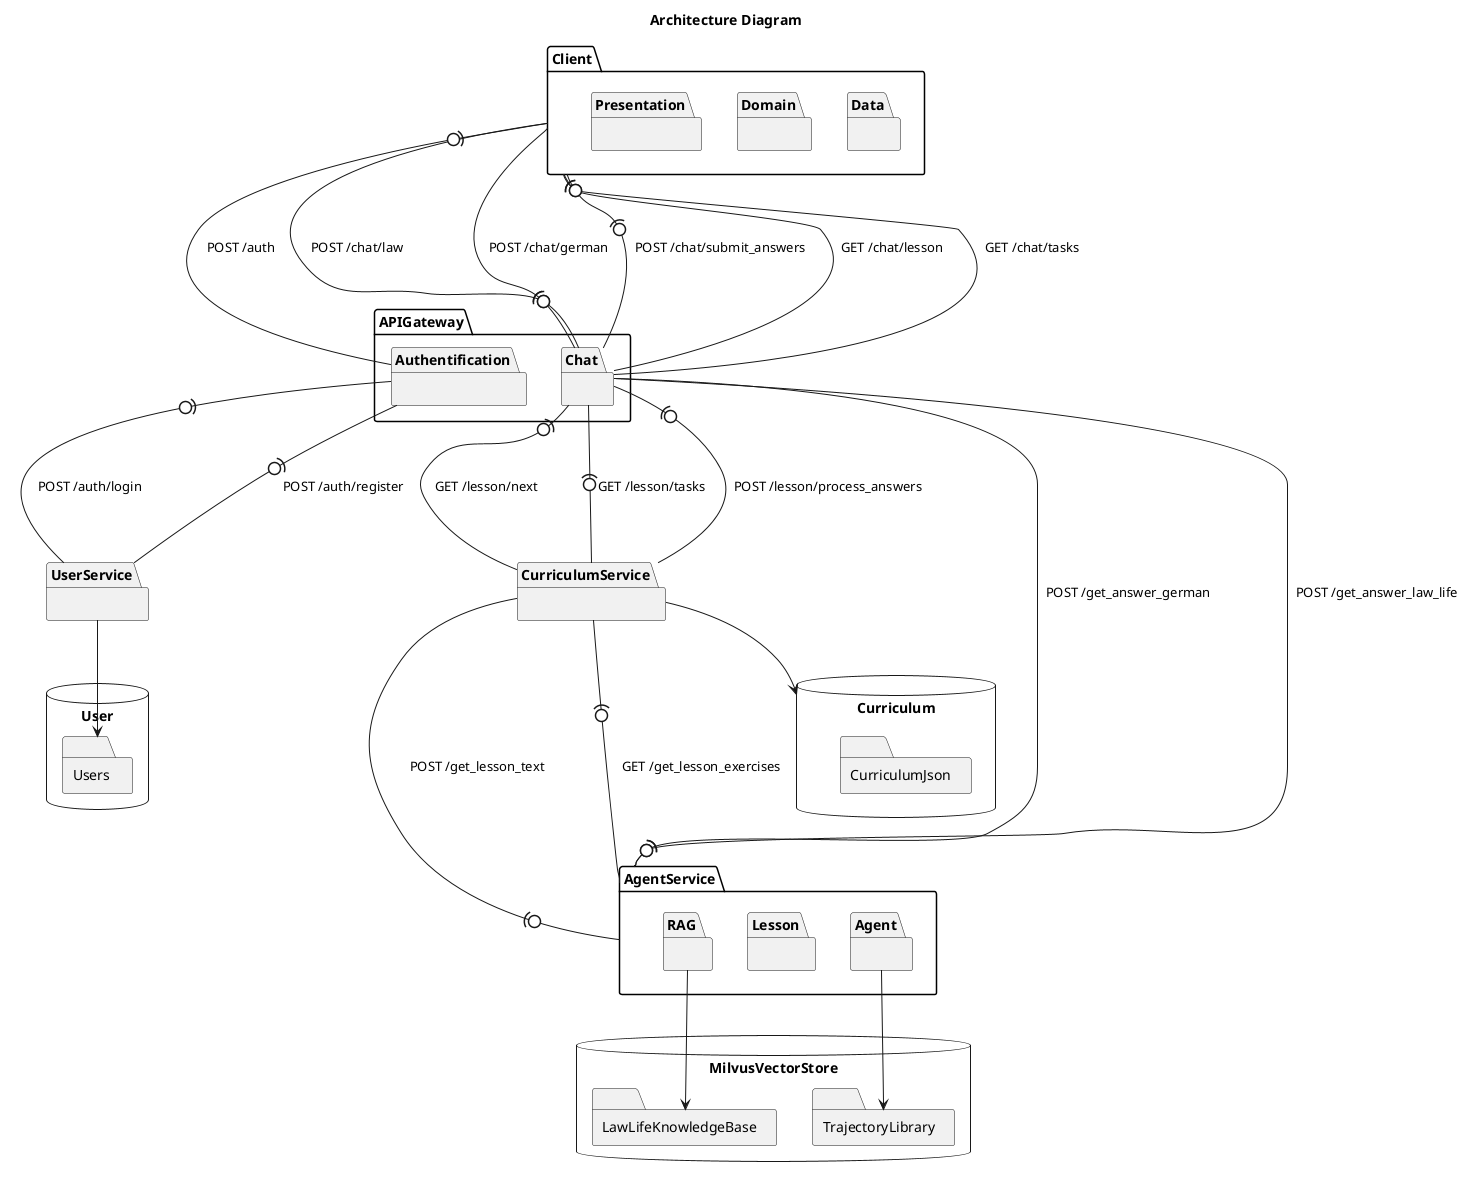 @startuml
!define RECTANGLE class

title Architecture Diagram

package "Client" {
  package Data {}
  package Domain {}
  package Presentation {}
}

package "APIGateway" {
  package Authentification {}
  package Chat {}
}

package "AgentService" {
  package RAG {}
  package Lesson {}
  package Agent {}
}

package "CurriculumService" {
}

package "UserService" {
}

database "MilvusVectorStore" {
  folder "LawLifeKnowledgeBase" {
 }
 folder "TrajectoryLibrary" {
 }
}

database "Curriculum" {
    folder "CurriculumJson" {
    }
}

database "User" {
    folder "Users" {
    }
}


' API Gateway connections
Client --(0- Chat: POST /chat/law
Client --(0- Chat: POST /chat/german
Client --(0- Chat: POST /chat/submit_answers
Client --(0- Chat: GET /chat/lesson
Client --(0- Chat: GET /chat/tasks
Client --(0- Authentification: POST /auth

  
Chat --(0- AgentService  : POST /get_answer_german
Chat --(0- AgentService : POST /get_answer_law_life

Authentification--(0- UserService : POST /auth/login
Authentification -(0- UserService : POST /auth/register 
  
CurriculumService --(0- AgentService : POST /get_lesson_text
CurriculumService --(0- AgentService : GET /get_lesson_exercises

' Curriculum Service connections
Chat --(0- CurriculumService : GET /lesson/next
Chat --(0- CurriculumService: GET /lesson/tasks
Chat --(0- CurriculumService : POST /lesson/process_answers

' MilvusVectorStore connections
Agent --> TrajectoryLibrary
RAG --> LawLifeKnowledgeBase

'Auth User connections
UserService --> Users

CurriculumService --> Curriculum
@enduml